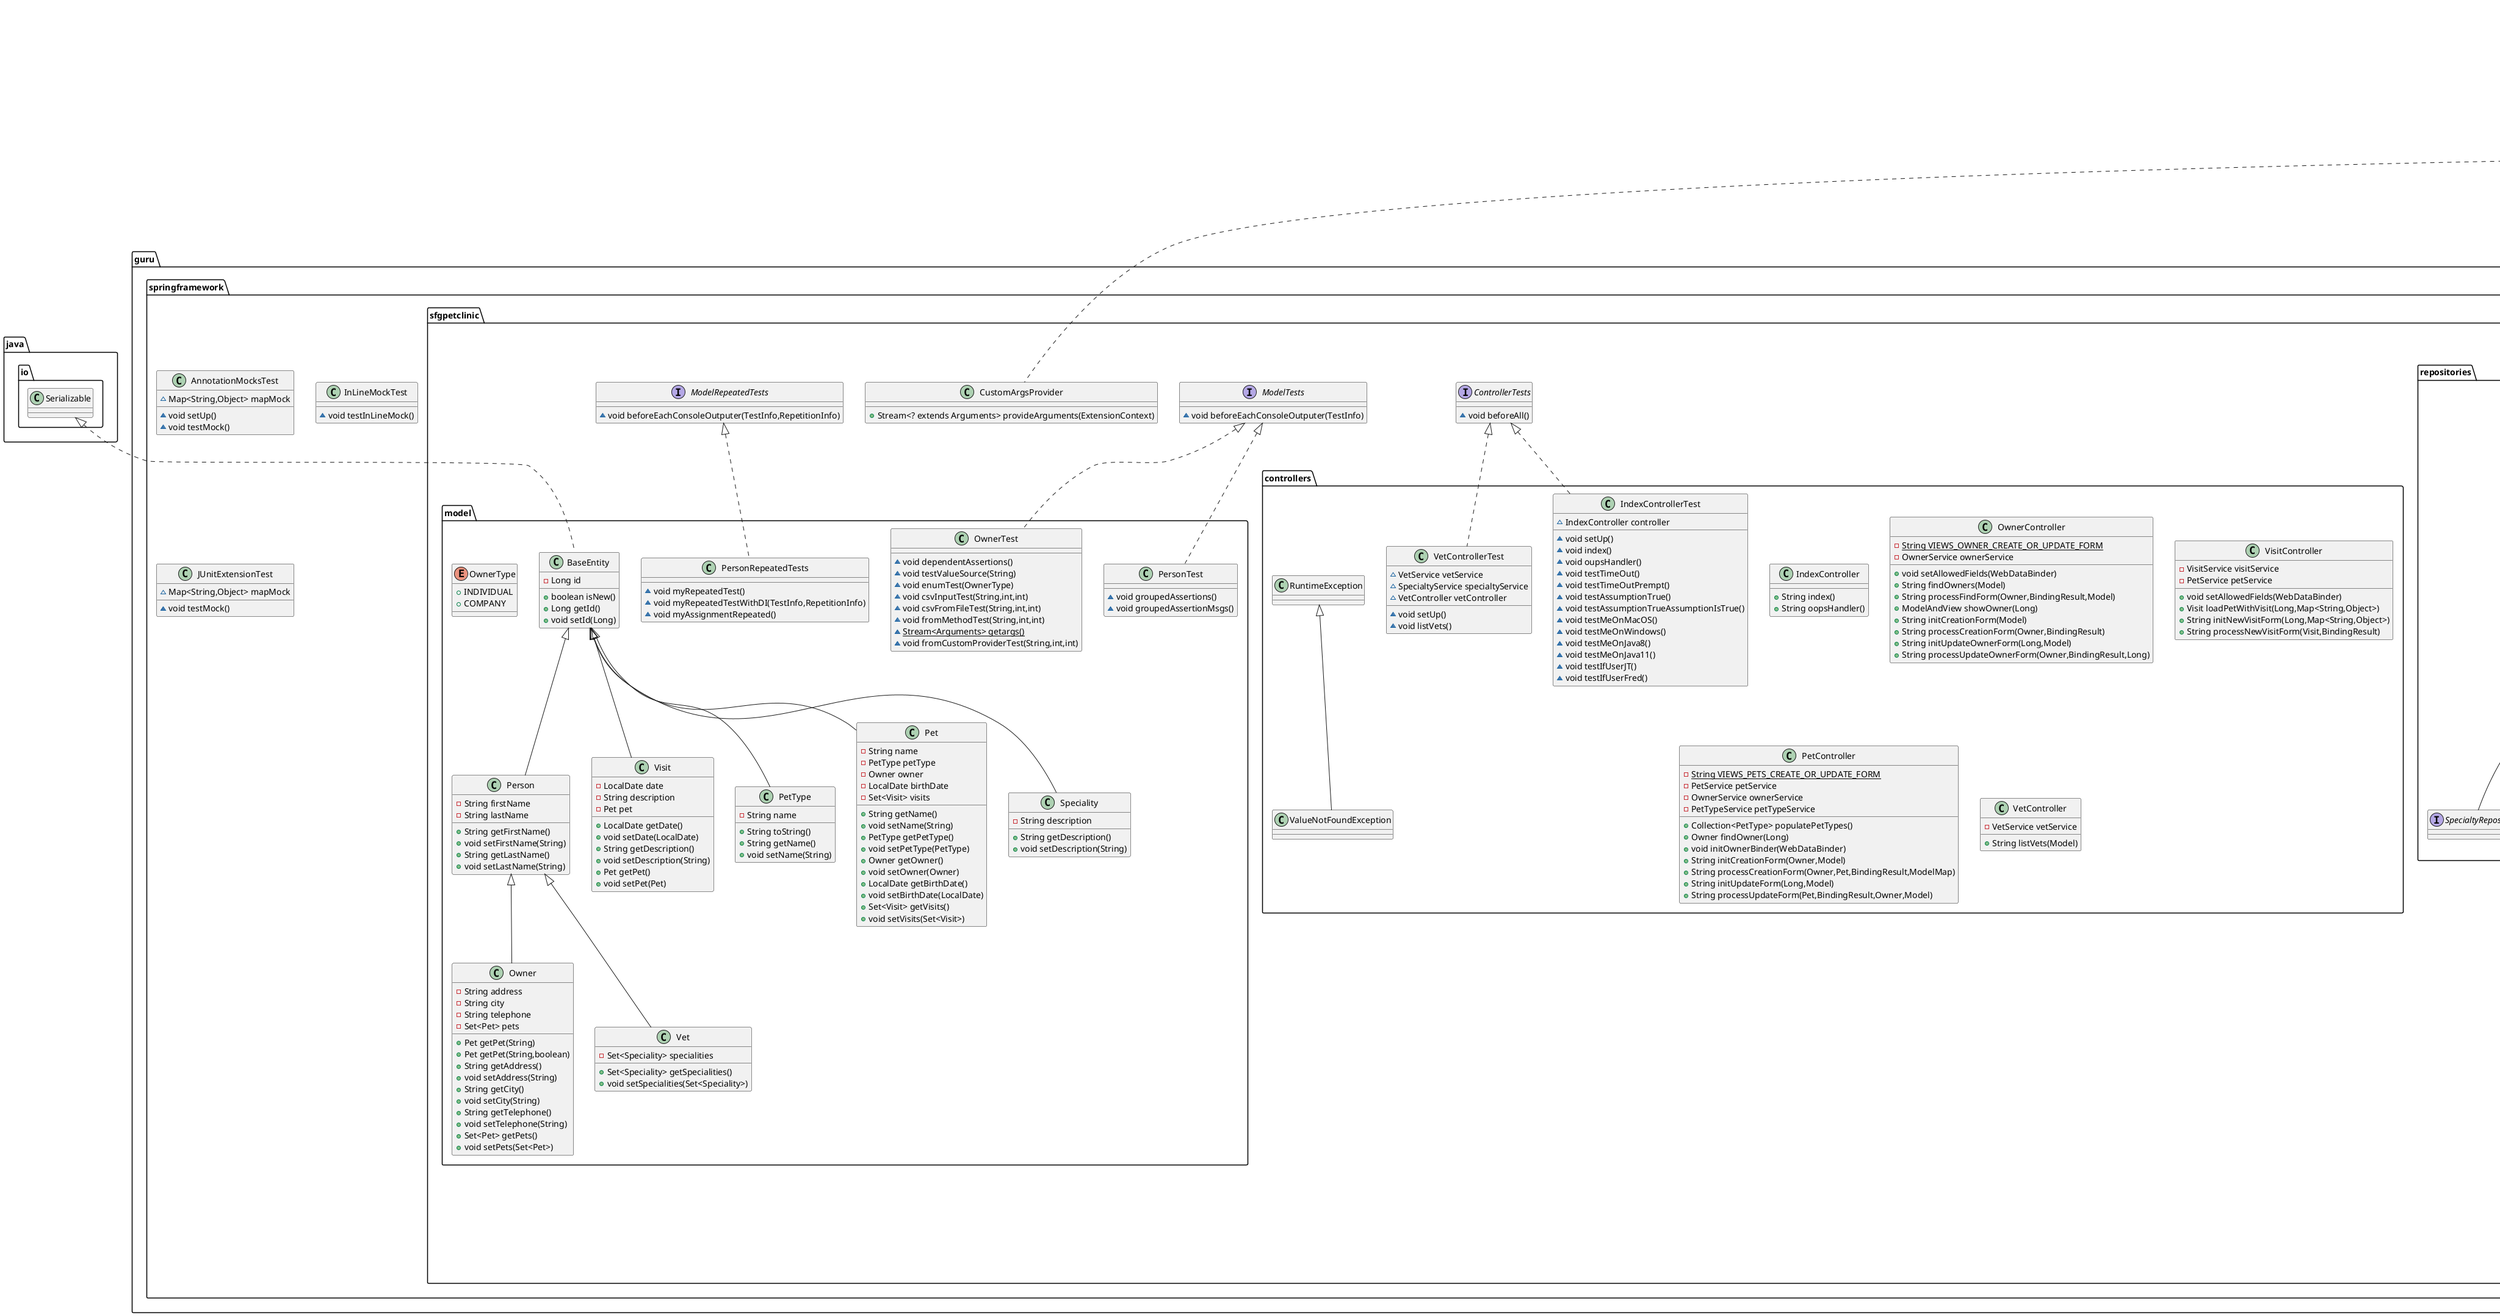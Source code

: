 @startuml
interface guru.springframework.sfgpetclinic.fauxspring.BindingResult {
~ void rejectValue(String,String,String)
~ boolean hasErrors()
}
class guru.springframework.sfgpetclinic.services.map.PetTypeMapService {
+ Set<PetType> findAll()
+ PetType findById(Long)
+ PetType save(PetType)
+ void delete(PetType)
+ void deleteById(Long)
}
class guru.springframework.sfgpetclinic.services.springdatajpa.SpecialitySDJpaServiceTest {
~ SpecialtyRepository specialtyRepository
~ SpecialitySDJpaService service
~ void testDeleteByObject()
~ void findByIdTest()
~ void deleteById()
~ void deleteByIdAtLeast()
~ void testDelete()
}
class guru.springframework.sfgpetclinic.services.map.SpecialityMapService {
+ Set<Speciality> findAll()
+ Speciality findById(Long)
+ Speciality save(Speciality)
+ void delete(Speciality)
+ void deleteById(Long)
}
class guru.springframework.sfgpetclinic.controllers.IndexControllerTest {
~ IndexController controller
~ void setUp()
~ void index()
~ void oupsHandler()
~ void testTimeOut()
~ void testTimeOutPrempt()
~ void testAssumptionTrue()
~ void testAssumptionTrueAssumptionIsTrue()
~ void testMeOnMacOS()
~ void testMeOnWindows()
~ void testMeOnJava8()
~ void testMeOnJava11()
~ void testIfUserJT()
~ void testIfUserFred()
}
class guru.springframework.sfgpetclinic.services.map.PetMapService {
+ Set<Pet> findAll()
+ Pet findById(Long)
+ Pet save(Pet)
+ void delete(Pet)
+ void deleteById(Long)
}
class guru.springframework.sfgpetclinic.services.map.VisitMapService {
+ Set<Visit> findAll()
+ Visit findById(Long)
+ Visit save(Visit)
+ void delete(Visit)
+ void deleteById(Long)
}
class guru.springframework.AnnotationMocksTest {
~ Map<String,Object> mapMock
~ void setUp()
~ void testMock()
}
class guru.springframework.sfgpetclinic.junitextensions.TimingExtension {
- {static} Logger logger
- {static} String START_TIME
+ void beforeTestExecution(ExtensionContext)
+ void afterTestExecution(ExtensionContext)
- ExtensionContext.Store getStore(ExtensionContext)
}
interface guru.springframework.sfgpetclinic.repositories.Repository {
}
class guru.springframework.sfgpetclinic.services.springdatajpa.VetSDJpaServiceTest {
~ VetRepository vetRepository
~ VetSDJpaService service
~ void deleteById()
}
class guru.springframework.sfgpetclinic.model.Owner {
- String address
- String city
- String telephone
- Set<Pet> pets
+ Pet getPet(String)
+ Pet getPet(String,boolean)
+ String getAddress()
+ void setAddress(String)
+ String getCity()
+ void setCity(String)
+ String getTelephone()
+ void setTelephone(String)
+ Set<Pet> getPets()
+ void setPets(Set<Pet>)
}
class guru.springframework.sfgpetclinic.fauxspring.ModelMapImpl {
~ Map<String,Object> map
+ void addAttribute(String,Object)
+ void addAttribute(Object)
+ Map<String,Object> getMap()
}
class guru.springframework.sfgpetclinic.services.springdatajpa.PetTypeSDJpaServiceIT {
~ void setUp()
~ void findAll()
~ void findById()
~ void save()
~ void delete()
~ void deleteById()
}
interface guru.springframework.sfgpetclinic.repositories.PetTypeRepository {
}
class guru.springframework.sfgpetclinic.controllers.IndexController {
+ String index()
+ String oopsHandler()
}
class guru.springframework.sfgpetclinic.model.PetType {
- String name
+ String toString()
+ String getName()
+ void setName(String)
}
class guru.springframework.sfgpetclinic.model.Vet {
- Set<Speciality> specialities
+ Set<Speciality> getSpecialities()
+ void setSpecialities(Set<Speciality>)
}
class guru.springframework.sfgpetclinic.controllers.ValueNotFoundException {
}
interface guru.springframework.sfgpetclinic.ControllerTests {
~ void beforeAll()
}
interface guru.springframework.sfgpetclinic.repositories.VisitRepository {
}
class guru.springframework.sfgpetclinic.services.springdatajpa.SpecialitySDJpaService {
- SpecialtyRepository specialtyRepository
+ Set<Speciality> findAll()
+ Speciality findById(Long)
+ Speciality save(Speciality)
+ void delete(Speciality)
+ void deleteById(Long)
}
class guru.springframework.sfgpetclinic.model.Pet {
- String name
- PetType petType
- Owner owner
- LocalDate birthDate
- Set<Visit> visits
+ String getName()
+ void setName(String)
+ PetType getPetType()
+ void setPetType(PetType)
+ Owner getOwner()
+ void setOwner(Owner)
+ LocalDate getBirthDate()
+ void setBirthDate(LocalDate)
+ Set<Visit> getVisits()
+ void setVisits(Set<Visit>)
}
class guru.springframework.sfgpetclinic.controllers.OwnerController {
- {static} String VIEWS_OWNER_CREATE_OR_UPDATE_FORM
- OwnerService ownerService
+ void setAllowedFields(WebDataBinder)
+ String findOwners(Model)
+ String processFindForm(Owner,BindingResult,Model)
+ ModelAndView showOwner(Long)
+ String initCreationForm(Model)
+ String processCreationForm(Owner,BindingResult)
+ String initUpdateOwnerForm(Long,Model)
+ String processUpdateOwnerForm(Owner,BindingResult,Long)
}
interface guru.springframework.sfgpetclinic.services.PetTypeService {
}
class guru.springframework.sfgpetclinic.model.OwnerTest {
~ void dependentAssertions()
~ void testValueSource(String)
~ void enumTest(OwnerType)
~ void csvInputTest(String,int,int)
~ void csvFromFileTest(String,int,int)
~ void fromMethodTest(String,int,int)
~ {static} Stream<Arguments> getargs()
~ void fromCustomProviderTest(String,int,int)
}
interface guru.springframework.sfgpetclinic.services.CrudService {
~ Set<T> findAll()
~ T findById(ID)
~ T save(T)
~ void delete(T)
~ void deleteById(ID)
}
class guru.springframework.sfgpetclinic.services.springdatajpa.OwnerSDJpaService {
- OwnerRepository ownerRepository
- PetRepository petRepository
- PetTypeRepository petTypeRepository
+ Owner findByLastName(String)
+ List<Owner> findAllByLastNameLike(String)
+ Set<Owner> findAll()
+ Owner findById(Long)
+ Owner save(Owner)
+ void delete(Owner)
+ void deleteById(Long)
}
interface guru.springframework.sfgpetclinic.repositories.PetRepository {
}
interface guru.springframework.sfgpetclinic.services.VisitService {
}
class guru.springframework.sfgpetclinic.services.springdatajpa.OwnerSDJpaServiceTest {
~ OwnerSDJpaService service
~ void setUp()
~ void findByLastName()
~ void findAllByLastNameLike()
~ void findAll()
~ void findById()
~ void save()
~ void delete()
~ void deleteById()
}
class guru.springframework.sfgpetclinic.controllers.VisitController {
- VisitService visitService
- PetService petService
+ void setAllowedFields(WebDataBinder)
+ Visit loadPetWithVisit(Long,Map<String,Object>)
+ String initNewVisitForm(Long,Map<String,Object>)
+ String processNewVisitForm(Visit,BindingResult)
}
interface guru.springframework.sfgpetclinic.services.PetService {
}
interface guru.springframework.sfgpetclinic.fauxspring.Model {
~ void addAttribute(String,Object)
~ void addAttribute(Object)
}
interface guru.springframework.sfgpetclinic.ModelTests {
~ void beforeEachConsoleOutputer(TestInfo)
}
class guru.springframework.sfgpetclinic.model.PersonRepeatedTests {
~ void myRepeatedTest()
~ void myRepeatedTestWithDI(TestInfo,RepetitionInfo)
~ void myAssignmentRepeated()
}
abstract class guru.springframework.sfgpetclinic.services.map.AbstractMapService {
# Map<Long,T> map
~ Set<T> findAll()
~ T findById(ID)
~ T save(T)
~ void deleteById(ID)
~ void delete(T)
- Long getNextId()
}
class guru.springframework.sfgpetclinic.CustomArgsProvider {
+ Stream<? extends Arguments> provideArguments(ExtensionContext)
}
interface guru.springframework.sfgpetclinic.repositories.VetRepository {
}
class guru.springframework.sfgpetclinic.services.map.OwnerMapService {
- PetTypeService petTypeService
- PetService petService
+ Set<Owner> findAll()
+ Owner findById(Long)
+ Owner save(Owner)
+ void delete(Owner)
+ void deleteById(Long)
+ Owner findByLastName(String)
+ List<Owner> findAllByLastNameLike(String)
}
class guru.springframework.sfgpetclinic.model.Speciality {
- String description
+ String getDescription()
+ void setDescription(String)
}
class guru.springframework.sfgpetclinic.controllers.PetController {
- {static} String VIEWS_PETS_CREATE_OR_UPDATE_FORM
- PetService petService
- OwnerService ownerService
- PetTypeService petTypeService
+ Collection<PetType> populatePetTypes()
+ Owner findOwner(Long)
+ void initOwnerBinder(WebDataBinder)
+ String initCreationForm(Owner,Model)
+ String processCreationForm(Owner,Pet,BindingResult,ModelMap)
+ String initUpdateForm(Long,Model)
+ String processUpdateForm(Pet,BindingResult,Owner,Model)
}
interface guru.springframework.sfgpetclinic.fauxspring.ModelMap {
~ void put(String,Pet)
}
class guru.springframework.sfgpetclinic.formatters.PetTypeFormatter {
- PetTypeService petTypeService
+ String print(PetType,Locale)
+ PetType parse(String,Locale)
}
class guru.springframework.sfgpetclinic.model.BaseEntity {
- Long id
+ boolean isNew()
+ Long getId()
+ void setId(Long)
}
class guru.springframework.sfgpetclinic.controllers.VetControllerTest {
~ VetService vetService
~ SpecialtyService specialtyService
~ VetController vetController
~ void setUp()
~ void listVets()
}
interface guru.springframework.sfgpetclinic.fauxspring.Formatter {
~ String print(PetType,Locale)
~ PetType parse(String,Locale)
}
class guru.springframework.sfgpetclinic.model.Person {
- String firstName
- String lastName
+ String getFirstName()
+ void setFirstName(String)
+ String getLastName()
+ void setLastName(String)
}
class guru.springframework.sfgpetclinic.model.PersonTest {
~ void groupedAssertions()
~ void groupedAssertionMsgs()
}
class guru.springframework.sfgpetclinic.services.springdatajpa.PetSDJpaService {
- PetRepository petRepository
+ Set<Pet> findAll()
+ Pet findById(Long)
+ Pet save(Pet)
+ void delete(Pet)
+ void deleteById(Long)
}
interface guru.springframework.sfgpetclinic.services.SpecialtyService {
}
interface guru.springframework.sfgpetclinic.services.OwnerService {
~ Owner findByLastName(String)
~ List<Owner> findAllByLastNameLike(String)
}
class guru.springframework.sfgpetclinic.services.map.VetMapService {
- SpecialtyService specialtyService
+ Set<Vet> findAll()
+ Vet findById(Long)
+ Vet save(Vet)
+ void delete(Vet)
+ void deleteById(Long)
}
interface guru.springframework.sfgpetclinic.repositories.CrudRepository {
~ S save(S)
~ Iterable<S> saveAll(Iterable<S>)
~ Optional<T> findById(ID)
~ boolean existsById(ID)
~ Iterable<T> findAll()
~ Iterable<T> findAllById(Iterable<ID>)
~ long count()
~ void deleteById(ID)
~ void delete(T)
~ void deleteAll(Iterable<? extends T>)
~ void deleteAll()
}
class guru.springframework.sfgpetclinic.services.springdatajpa.PetTypeSDJpaService {
- PetTypeRepository petTypeRepository
+ Set<PetType> findAll()
+ PetType findById(Long)
+ PetType save(PetType)
+ void delete(PetType)
+ void deleteById(Long)
}
class guru.springframework.sfgpetclinic.services.map.OwnerMapServiceTest {
~ OwnerMapService ownerMapService
~ PetTypeService petTypeService
~ PetService petService
~ void setUp()
~ void ownersAreZero()
~ void ownersAreStillZero()
}
class guru.springframework.sfgpetclinic.services.map.OwnerMapServiceTest$TestCreatePetTypes {
~ void setUp()
~ void testPetCount()
}
class guru.springframework.sfgpetclinic.services.map.OwnerMapServiceTest$TestCreatePetTypes$SaveOwnersTests {
~ void setUp()
~ void saveOwner()
}
class guru.springframework.sfgpetclinic.services.map.OwnerMapServiceTest$TestCreatePetTypes$SaveOwnersTests$FindOwnersTests {
~ void findOwner()
~ void findOwnerNotFound()
}
class guru.springframework.InLineMockTest {
~ void testInLineMock()
}
class guru.springframework.sfgpetclinic.fauxspring.ModelAndView {
+ void addObject(Object)
}
class guru.springframework.sfgpetclinic.services.springdatajpa.VisitSDJpaService {
- VisitRepository visitRepository
+ Set<Visit> findAll()
+ Visit findById(Long)
+ Visit save(Visit)
+ void delete(Visit)
+ void deleteById(Long)
}
class guru.springframework.sfgpetclinic.model.Visit {
- LocalDate date
- String description
- Pet pet
+ LocalDate getDate()
+ void setDate(LocalDate)
+ String getDescription()
+ void setDescription(String)
+ Pet getPet()
+ void setPet(Pet)
}
class guru.springframework.JUnitExtensionTest {
~ Map<String,Object> mapMock
~ void testMock()
}
interface guru.springframework.sfgpetclinic.ModelRepeatedTests {
~ void beforeEachConsoleOutputer(TestInfo,RepetitionInfo)
}
class guru.springframework.sfgpetclinic.services.springdatajpa.VetSDJpaService {
- VetRepository vetRepository
+ Set<Vet> findAll()
+ Vet findById(Long)
+ Vet save(Vet)
+ void delete(Vet)
+ void deleteById(Long)
}
interface guru.springframework.sfgpetclinic.repositories.SpecialtyRepository {
}
interface guru.springframework.sfgpetclinic.fauxspring.WebDataBinder {
~ void setDisallowedFields(String)
}
interface guru.springframework.sfgpetclinic.services.VetService {
}
interface guru.springframework.sfgpetclinic.repositories.OwnerRepository {
~ Owner findByLastName(String)
~ List<Owner> findAllByLastNameLike(String)
}
class guru.springframework.sfgpetclinic.controllers.VetController {
- VetService vetService
+ String listVets(Model)
}
enum guru.springframework.sfgpetclinic.model.OwnerType {
+  INDIVIDUAL
+  COMPANY
}


guru.springframework.sfgpetclinic.services.PetTypeService <|.. guru.springframework.sfgpetclinic.services.map.PetTypeMapService
guru.springframework.sfgpetclinic.services.map.AbstractMapService <|-- guru.springframework.sfgpetclinic.services.map.PetTypeMapService
guru.springframework.sfgpetclinic.services.SpecialtyService <|.. guru.springframework.sfgpetclinic.services.map.SpecialityMapService
guru.springframework.sfgpetclinic.services.map.AbstractMapService <|-- guru.springframework.sfgpetclinic.services.map.SpecialityMapService
guru.springframework.sfgpetclinic.ControllerTests <|.. guru.springframework.sfgpetclinic.controllers.IndexControllerTest
guru.springframework.sfgpetclinic.services.PetService <|.. guru.springframework.sfgpetclinic.services.map.PetMapService
guru.springframework.sfgpetclinic.services.map.AbstractMapService <|-- guru.springframework.sfgpetclinic.services.map.PetMapService
guru.springframework.sfgpetclinic.services.VisitService <|.. guru.springframework.sfgpetclinic.services.map.VisitMapService
guru.springframework.sfgpetclinic.services.map.AbstractMapService <|-- guru.springframework.sfgpetclinic.services.map.VisitMapService
org.junit.jupiter.api.extension.BeforeTestExecutionCallback <|.. guru.springframework.sfgpetclinic.junitextensions.TimingExtension
org.junit.jupiter.api.extension.AfterTestExecutionCallback <|.. guru.springframework.sfgpetclinic.junitextensions.TimingExtension
guru.springframework.sfgpetclinic.model.Person <|-- guru.springframework.sfgpetclinic.model.Owner
guru.springframework.sfgpetclinic.fauxspring.Model <|.. guru.springframework.sfgpetclinic.fauxspring.ModelMapImpl
guru.springframework.sfgpetclinic.repositories.CrudRepository <|-- guru.springframework.sfgpetclinic.repositories.PetTypeRepository
guru.springframework.sfgpetclinic.model.BaseEntity <|-- guru.springframework.sfgpetclinic.model.PetType
guru.springframework.sfgpetclinic.model.Person <|-- guru.springframework.sfgpetclinic.model.Vet
guru.springframework.sfgpetclinic.controllers.RuntimeException <|-- guru.springframework.sfgpetclinic.controllers.ValueNotFoundException
guru.springframework.sfgpetclinic.repositories.CrudRepository <|-- guru.springframework.sfgpetclinic.repositories.VisitRepository
guru.springframework.sfgpetclinic.services.SpecialtyService <|.. guru.springframework.sfgpetclinic.services.springdatajpa.SpecialitySDJpaService
guru.springframework.sfgpetclinic.model.BaseEntity <|-- guru.springframework.sfgpetclinic.model.Pet
guru.springframework.sfgpetclinic.services.CrudService <|-- guru.springframework.sfgpetclinic.services.PetTypeService
guru.springframework.sfgpetclinic.ModelTests <|.. guru.springframework.sfgpetclinic.model.OwnerTest
guru.springframework.sfgpetclinic.services.OwnerService <|.. guru.springframework.sfgpetclinic.services.springdatajpa.OwnerSDJpaService
guru.springframework.sfgpetclinic.repositories.CrudRepository <|-- guru.springframework.sfgpetclinic.repositories.PetRepository
guru.springframework.sfgpetclinic.services.CrudService <|-- guru.springframework.sfgpetclinic.services.VisitService
guru.springframework.sfgpetclinic.services.CrudService <|-- guru.springframework.sfgpetclinic.services.PetService
guru.springframework.sfgpetclinic.ModelRepeatedTests <|.. guru.springframework.sfgpetclinic.model.PersonRepeatedTests
org.junit.jupiter.params.provider.ArgumentsProvider <|.. guru.springframework.sfgpetclinic.CustomArgsProvider
guru.springframework.sfgpetclinic.repositories.CrudRepository <|-- guru.springframework.sfgpetclinic.repositories.VetRepository
guru.springframework.sfgpetclinic.services.OwnerService <|.. guru.springframework.sfgpetclinic.services.map.OwnerMapService
guru.springframework.sfgpetclinic.services.map.AbstractMapService <|-- guru.springframework.sfgpetclinic.services.map.OwnerMapService
guru.springframework.sfgpetclinic.model.BaseEntity <|-- guru.springframework.sfgpetclinic.model.Speciality
guru.springframework.sfgpetclinic.fauxspring.Formatter <|.. guru.springframework.sfgpetclinic.formatters.PetTypeFormatter
java.io.Serializable <|.. guru.springframework.sfgpetclinic.model.BaseEntity
guru.springframework.sfgpetclinic.ControllerTests <|.. guru.springframework.sfgpetclinic.controllers.VetControllerTest
guru.springframework.sfgpetclinic.model.BaseEntity <|-- guru.springframework.sfgpetclinic.model.Person
guru.springframework.sfgpetclinic.ModelTests <|.. guru.springframework.sfgpetclinic.model.PersonTest
guru.springframework.sfgpetclinic.services.PetService <|.. guru.springframework.sfgpetclinic.services.springdatajpa.PetSDJpaService
guru.springframework.sfgpetclinic.services.CrudService <|-- guru.springframework.sfgpetclinic.services.SpecialtyService
guru.springframework.sfgpetclinic.services.CrudService <|-- guru.springframework.sfgpetclinic.services.OwnerService
guru.springframework.sfgpetclinic.services.VetService <|.. guru.springframework.sfgpetclinic.services.map.VetMapService
guru.springframework.sfgpetclinic.services.map.AbstractMapService <|-- guru.springframework.sfgpetclinic.services.map.VetMapService
guru.springframework.sfgpetclinic.repositories.Repository <|-- guru.springframework.sfgpetclinic.repositories.CrudRepository
guru.springframework.sfgpetclinic.services.PetTypeService <|.. guru.springframework.sfgpetclinic.services.springdatajpa.PetTypeSDJpaService
guru.springframework.sfgpetclinic.services.map.OwnerMapServiceTest +.. guru.springframework.sfgpetclinic.services.map.OwnerMapServiceTest$TestCreatePetTypes
guru.springframework.sfgpetclinic.services.map.OwnerMapServiceTest$TestCreatePetTypes +.. guru.springframework.sfgpetclinic.services.map.OwnerMapServiceTest$TestCreatePetTypes$SaveOwnersTests
guru.springframework.sfgpetclinic.services.map.OwnerMapServiceTest$TestCreatePetTypes$SaveOwnersTests +.. guru.springframework.sfgpetclinic.services.map.OwnerMapServiceTest$TestCreatePetTypes$SaveOwnersTests$FindOwnersTests
guru.springframework.sfgpetclinic.services.VisitService <|.. guru.springframework.sfgpetclinic.services.springdatajpa.VisitSDJpaService
guru.springframework.sfgpetclinic.model.BaseEntity <|-- guru.springframework.sfgpetclinic.model.Visit
guru.springframework.sfgpetclinic.services.VetService <|.. guru.springframework.sfgpetclinic.services.springdatajpa.VetSDJpaService
guru.springframework.sfgpetclinic.repositories.CrudRepository <|-- guru.springframework.sfgpetclinic.repositories.SpecialtyRepository
guru.springframework.sfgpetclinic.services.CrudService <|-- guru.springframework.sfgpetclinic.services.VetService
guru.springframework.sfgpetclinic.repositories.CrudRepository <|-- guru.springframework.sfgpetclinic.repositories.OwnerRepository
@enduml